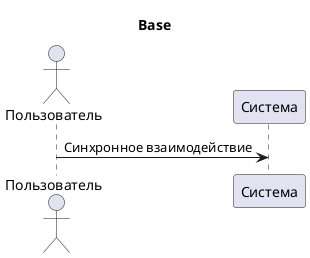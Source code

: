 @startuml Base

title Base

'__ АКТОРЫ __
actor "Пользователь" as User
participant "Система" as System


'__ ВЗАИМОДЕЙСТВИЕ __
User -> System: Синхронное взаимодействие


@enduml
